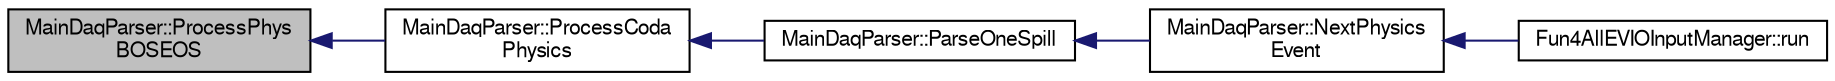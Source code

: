digraph "MainDaqParser::ProcessPhysBOSEOS"
{
  bgcolor="transparent";
  edge [fontname="FreeSans",fontsize="10",labelfontname="FreeSans",labelfontsize="10"];
  node [fontname="FreeSans",fontsize="10",shape=record];
  rankdir="LR";
  Node1 [label="MainDaqParser::ProcessPhys\lBOSEOS",height=0.2,width=0.4,color="black", fillcolor="grey75", style="filled" fontcolor="black"];
  Node1 -> Node2 [dir="back",color="midnightblue",fontsize="10",style="solid",fontname="FreeSans"];
  Node2 [label="MainDaqParser::ProcessCoda\lPhysics",height=0.2,width=0.4,color="black",URL="$df/dcd/classMainDaqParser.html#a56eb4574064764e4e39a5ecbb4a391fd"];
  Node2 -> Node3 [dir="back",color="midnightblue",fontsize="10",style="solid",fontname="FreeSans"];
  Node3 [label="MainDaqParser::ParseOneSpill",height=0.2,width=0.4,color="black",URL="$df/dcd/classMainDaqParser.html#aec37294974c2bae1ec389cfc1b6ce2ae"];
  Node3 -> Node4 [dir="back",color="midnightblue",fontsize="10",style="solid",fontname="FreeSans"];
  Node4 [label="MainDaqParser::NextPhysics\lEvent",height=0.2,width=0.4,color="black",URL="$df/dcd/classMainDaqParser.html#a82fee38c4e8fa7912e47085f7e66f97d"];
  Node4 -> Node5 [dir="back",color="midnightblue",fontsize="10",style="solid",fontname="FreeSans"];
  Node5 [label="Fun4AllEVIOInputManager::run",height=0.2,width=0.4,color="black",URL="$d3/d97/classFun4AllEVIOInputManager.html#af61a28facba084aad29bf788ef2d28e7"];
}
